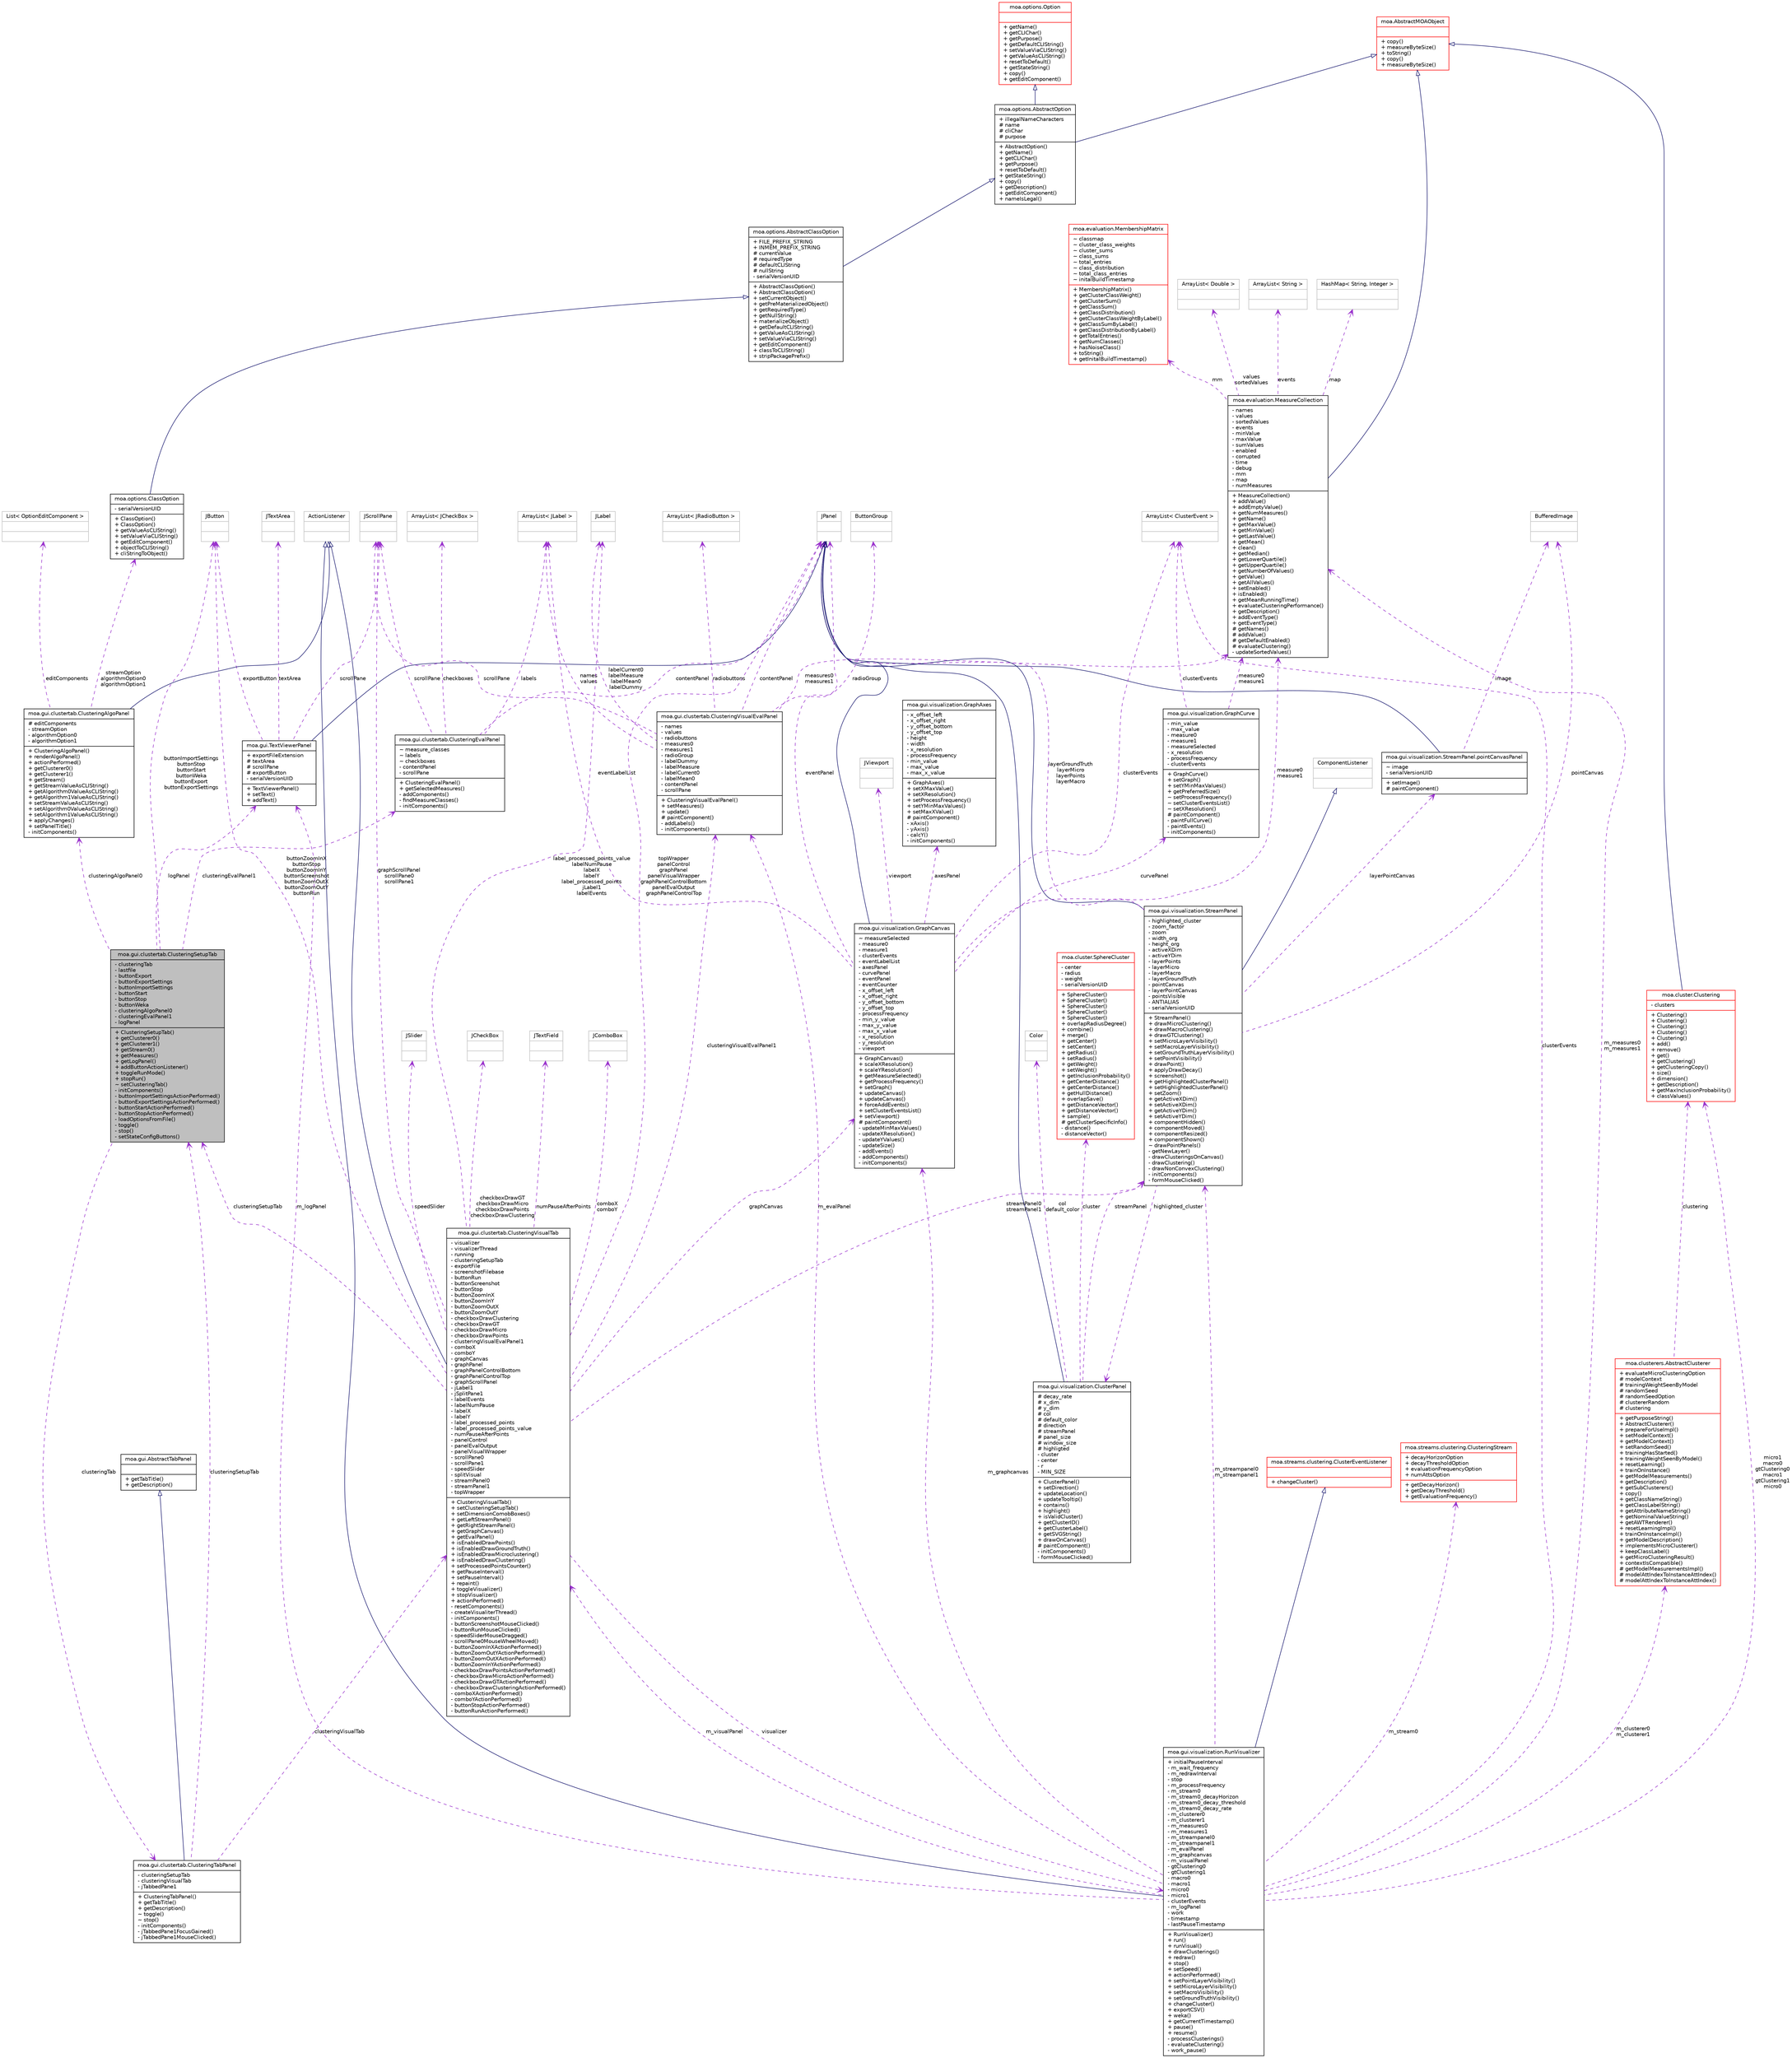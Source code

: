 digraph G
{
  edge [fontname="Helvetica",fontsize="10",labelfontname="Helvetica",labelfontsize="10"];
  node [fontname="Helvetica",fontsize="10",shape=record];
  Node1 [label="{moa.gui.clustertab.ClusteringSetupTab\n|- clusteringTab\l- lastfile\l- buttonExport\l- buttonExportSettings\l- buttonImportSettings\l- buttonStart\l- buttonStop\l- buttonWeka\l- clusteringAlgoPanel0\l- clusteringEvalPanel1\l- logPanel\l|+ ClusteringSetupTab()\l+ getClusterer0()\l+ getClusterer1()\l+ getStream0()\l+ getMeasures()\l+ getLogPanel()\l+ addButtonActionListener()\l+ toggleRunMode()\l+ stopRun()\l~ setClusteringTab()\l- initComponents()\l- buttonImportSettingsActionPerformed()\l- buttonExportSettingsActionPerformed()\l- buttonStartActionPerformed()\l- buttonStopActionPerformed()\l- loadOptionsFromFile()\l- toggle()\l- stop()\l- setStateConfigButtons()\l}",height=0.2,width=0.4,color="black", fillcolor="grey75", style="filled" fontcolor="black"];
  Node2 -> Node1 [dir=back,color="darkorchid3",fontsize="10",style="dashed",label="buttonImportSettings\nbuttonStop\nbuttonStart\nbuttonWeka\nbuttonExport\nbuttonExportSettings",arrowtail="open",fontname="Helvetica"];
  Node2 [label="{JButton\n||}",height=0.2,width=0.4,color="grey75", fillcolor="white", style="filled"];
  Node3 -> Node1 [dir=back,color="darkorchid3",fontsize="10",style="dashed",label="clusteringEvalPanel1",arrowtail="open",fontname="Helvetica"];
  Node3 [label="{moa.gui.clustertab.ClusteringEvalPanel\n|~ measure_classes\l~ labels\l~ checkboxes\l- contentPanel\l- scrollPane\l|+ ClusteringEvalPanel()\l+ getSelectedMeasures()\l- addComponents()\l- findMeasureClasses()\l- initComponents()\l}",height=0.2,width=0.4,color="black", fillcolor="white", style="filled",URL="$classmoa_1_1gui_1_1clustertab_1_1ClusteringEvalPanel.html"];
  Node4 -> Node3 [dir=back,color="darkorchid3",fontsize="10",style="dashed",label="checkboxes",arrowtail="open",fontname="Helvetica"];
  Node4 [label="{ArrayList\< JCheckBox \>\n||}",height=0.2,width=0.4,color="grey75", fillcolor="white", style="filled"];
  Node5 -> Node3 [dir=back,color="darkorchid3",fontsize="10",style="dashed",label="labels",arrowtail="open",fontname="Helvetica"];
  Node5 [label="{ArrayList\< JLabel \>\n||}",height=0.2,width=0.4,color="grey75", fillcolor="white", style="filled"];
  Node6 -> Node3 [dir=back,color="darkorchid3",fontsize="10",style="dashed",label="contentPanel",arrowtail="open",fontname="Helvetica"];
  Node6 [label="{JPanel\n||}",height=0.2,width=0.4,color="grey75", fillcolor="white", style="filled"];
  Node7 -> Node3 [dir=back,color="darkorchid3",fontsize="10",style="dashed",label="scrollPane",arrowtail="open",fontname="Helvetica"];
  Node7 [label="{JScrollPane\n||}",height=0.2,width=0.4,color="grey75", fillcolor="white", style="filled"];
  Node8 -> Node1 [dir=back,color="darkorchid3",fontsize="10",style="dashed",label="clusteringAlgoPanel0",arrowtail="open",fontname="Helvetica"];
  Node8 [label="{moa.gui.clustertab.ClusteringAlgoPanel\n|# editComponents\l- streamOption\l- algorithmOption0\l- algorithmOption1\l|+ ClusteringAlgoPanel()\l+ renderAlgoPanel()\l+ actionPerformed()\l+ getClusterer0()\l+ getClusterer1()\l+ getStream()\l+ getStreamValueAsCLIString()\l+ getAlgorithm0ValueAsCLIString()\l+ getAlgorithm1ValueAsCLIString()\l+ setStreamValueAsCLIString()\l+ setAlgorithm0ValueAsCLIString()\l+ setAlgorithm1ValueAsCLIString()\l+ applyChanges()\l+ setPanelTitle()\l- initComponents()\l}",height=0.2,width=0.4,color="black", fillcolor="white", style="filled",URL="$classmoa_1_1gui_1_1clustertab_1_1ClusteringAlgoPanel.html"];
  Node9 -> Node8 [dir=back,color="midnightblue",fontsize="10",style="solid",arrowtail="empty",fontname="Helvetica"];
  Node9 [label="{ActionListener\n||}",height=0.2,width=0.4,color="grey75", fillcolor="white", style="filled"];
  Node10 -> Node8 [dir=back,color="darkorchid3",fontsize="10",style="dashed",label="streamOption\nalgorithmOption0\nalgorithmOption1",arrowtail="open",fontname="Helvetica"];
  Node10 [label="{moa.options.ClassOption\n|- serialVersionUID\l|+ ClassOption()\l+ ClassOption()\l+ getValueAsCLIString()\l+ setValueViaCLIString()\l+ getEditComponent()\l+ objectToCLIString()\l+ cliStringToObject()\l}",height=0.2,width=0.4,color="black", fillcolor="white", style="filled",URL="$classmoa_1_1options_1_1ClassOption.html",tooltip="Class option."];
  Node11 -> Node10 [dir=back,color="midnightblue",fontsize="10",style="solid",arrowtail="empty",fontname="Helvetica"];
  Node11 [label="{moa.options.AbstractClassOption\n|+ FILE_PREFIX_STRING\l+ INMEM_PREFIX_STRING\l# currentValue\l# requiredType\l# defaultCLIString\l# nullString\l- serialVersionUID\l|+ AbstractClassOption()\l+ AbstractClassOption()\l+ setCurrentObject()\l+ getPreMaterializedObject()\l+ getRequiredType()\l+ getNullString()\l+ materializeObject()\l+ getDefaultCLIString()\l+ getValueAsCLIString()\l+ setValueViaCLIString()\l+ getEditComponent()\l+ classToCLIString()\l+ stripPackagePrefix()\l}",height=0.2,width=0.4,color="black", fillcolor="white", style="filled",URL="$classmoa_1_1options_1_1AbstractClassOption.html",tooltip="Abstract class option."];
  Node12 -> Node11 [dir=back,color="midnightblue",fontsize="10",style="solid",arrowtail="empty",fontname="Helvetica"];
  Node12 [label="{moa.options.AbstractOption\n|+ illegalNameCharacters\l# name\l# cliChar\l# purpose\l|+ AbstractOption()\l+ getName()\l+ getCLIChar()\l+ getPurpose()\l+ resetToDefault()\l+ getStateString()\l+ copy()\l+ getDescription()\l+ getEditComponent()\l+ nameIsLegal()\l}",height=0.2,width=0.4,color="black", fillcolor="white", style="filled",URL="$classmoa_1_1options_1_1AbstractOption.html",tooltip="Abstract option."];
  Node13 -> Node12 [dir=back,color="midnightblue",fontsize="10",style="solid",arrowtail="empty",fontname="Helvetica"];
  Node13 [label="{moa.AbstractMOAObject\n||+ copy()\l+ measureByteSize()\l+ toString()\l+ copy()\l+ measureByteSize()\l}",height=0.2,width=0.4,color="red", fillcolor="white", style="filled",URL="$classmoa_1_1AbstractMOAObject.html",tooltip="Abstract MOA Object."];
  Node14 -> Node12 [dir=back,color="midnightblue",fontsize="10",style="solid",arrowtail="empty",fontname="Helvetica"];
  Node14 [label="{moa.options.Option\n||+ getName()\l+ getCLIChar()\l+ getPurpose()\l+ getDefaultCLIString()\l+ setValueViaCLIString()\l+ getValueAsCLIString()\l+ resetToDefault()\l+ getStateString()\l+ copy()\l+ getEditComponent()\l}",height=0.2,width=0.4,color="red", fillcolor="white", style="filled",URL="$interfacemoa_1_1options_1_1Option.html",tooltip="Interface representing an option or parameter."];
  Node15 -> Node8 [dir=back,color="darkorchid3",fontsize="10",style="dashed",label="editComponents",arrowtail="open",fontname="Helvetica"];
  Node15 [label="{List\< OptionEditComponent \>\n||}",height=0.2,width=0.4,color="grey75", fillcolor="white", style="filled"];
  Node16 -> Node1 [dir=back,color="darkorchid3",fontsize="10",style="dashed",label="logPanel",arrowtail="open",fontname="Helvetica"];
  Node16 [label="{moa.gui.TextViewerPanel\n|+ exportFileExtension\l# textArea\l# scrollPane\l# exportButton\l- serialVersionUID\l|+ TextViewerPanel()\l+ setText()\l+ addText()\l}",height=0.2,width=0.4,color="black", fillcolor="white", style="filled",URL="$classmoa_1_1gui_1_1TextViewerPanel.html",tooltip="This panel displays text."];
  Node6 -> Node16 [dir=back,color="midnightblue",fontsize="10",style="solid",arrowtail="empty",fontname="Helvetica"];
  Node2 -> Node16 [dir=back,color="darkorchid3",fontsize="10",style="dashed",label="exportButton",arrowtail="open",fontname="Helvetica"];
  Node17 -> Node16 [dir=back,color="darkorchid3",fontsize="10",style="dashed",label="textArea",arrowtail="open",fontname="Helvetica"];
  Node17 [label="{JTextArea\n||}",height=0.2,width=0.4,color="grey75", fillcolor="white", style="filled"];
  Node7 -> Node16 [dir=back,color="darkorchid3",fontsize="10",style="dashed",label="scrollPane",arrowtail="open",fontname="Helvetica"];
  Node18 -> Node1 [dir=back,color="darkorchid3",fontsize="10",style="dashed",label="clusteringTab",arrowtail="open",fontname="Helvetica"];
  Node18 [label="{moa.gui.clustertab.ClusteringTabPanel\n|- clusteringSetupTab\l- clusteringVisualTab\l- jTabbedPane1\l|+ ClusteringTabPanel()\l+ getTabTitle()\l+ getDescription()\l~ toggle()\l~ stop()\l- initComponents()\l- jTabbedPane1FocusGained()\l- jTabbedPane1MouseClicked()\l}",height=0.2,width=0.4,color="black", fillcolor="white", style="filled",URL="$classmoa_1_1gui_1_1clustertab_1_1ClusteringTabPanel.html"];
  Node19 -> Node18 [dir=back,color="midnightblue",fontsize="10",style="solid",arrowtail="empty",fontname="Helvetica"];
  Node19 [label="{moa.gui.AbstractTabPanel\n||+ getTabTitle()\l+ getDescription()\l}",height=0.2,width=0.4,color="black", fillcolor="white", style="filled",URL="$classmoa_1_1gui_1_1AbstractTabPanel.html",tooltip="Abstract Tab Panel."];
  Node20 -> Node18 [dir=back,color="darkorchid3",fontsize="10",style="dashed",label="clusteringVisualTab",arrowtail="open",fontname="Helvetica"];
  Node20 [label="{moa.gui.clustertab.ClusteringVisualTab\n|- visualizer\l- visualizerThread\l- running\l- clusteringSetupTab\l- exportFile\l- screenshotFilebase\l- buttonRun\l- buttonScreenshot\l- buttonStop\l- buttonZoomInX\l- buttonZoomInY\l- buttonZoomOutX\l- buttonZoomOutY\l- checkboxDrawClustering\l- checkboxDrawGT\l- checkboxDrawMicro\l- checkboxDrawPoints\l- clusteringVisualEvalPanel1\l- comboX\l- comboY\l- graphCanvas\l- graphPanel\l- graphPanelControlBottom\l- graphPanelControlTop\l- graphScrollPanel\l- jLabel1\l- jSplitPane1\l- labelEvents\l- labelNumPause\l- labelX\l- labelY\l- label_processed_points\l- label_processed_points_value\l- numPauseAfterPoints\l- panelControl\l- panelEvalOutput\l- panelVisualWrapper\l- scrollPane0\l- scrollPane1\l- speedSlider\l- splitVisual\l- streamPanel0\l- streamPanel1\l- topWrapper\l|+ ClusteringVisualTab()\l+ setClusteringSetupTab()\l+ setDimensionComobBoxes()\l+ getLeftStreamPanel()\l+ getRightStreamPanel()\l+ getGraphCanvas()\l+ getEvalPanel()\l+ isEnabledDrawPoints()\l+ isEnabledDrawGroundTruth()\l+ isEnabledDrawMicroclustering()\l+ isEnabledDrawClustering()\l+ setProcessedPointsCounter()\l+ getPauseInterval()\l+ setPauseInterval()\l+ repaint()\l+ toggleVisualizer()\l+ stopVisualizer()\l+ actionPerformed()\l- resetComponents()\l- createVisualiterThread()\l- initComponents()\l- buttonScreenshotMouseClicked()\l- buttonRunMouseClicked()\l- speedSliderMouseDragged()\l- scrollPane0MouseWheelMoved()\l- buttonZoomInXActionPerformed()\l- buttonZoomOutYActionPerformed()\l- buttonZoomOutXActionPerformed()\l- buttonZoomInYActionPerformed()\l- checkboxDrawPointsActionPerformed()\l- checkboxDrawMicroActionPerformed()\l- checkboxDrawGTActionPerformed()\l- checkboxDrawClusteringActionPerformed()\l- comboXActionPerformed()\l- comboYActionPerformed()\l- buttonStopActionPerformed()\l- buttonRunActionPerformed()\l}",height=0.2,width=0.4,color="black", fillcolor="white", style="filled",URL="$classmoa_1_1gui_1_1clustertab_1_1ClusteringVisualTab.html"];
  Node9 -> Node20 [dir=back,color="midnightblue",fontsize="10",style="solid",arrowtail="empty",fontname="Helvetica"];
  Node21 -> Node20 [dir=back,color="darkorchid3",fontsize="10",style="dashed",label="speedSlider",arrowtail="open",fontname="Helvetica"];
  Node21 [label="{JSlider\n||}",height=0.2,width=0.4,color="grey75", fillcolor="white", style="filled"];
  Node22 -> Node20 [dir=back,color="darkorchid3",fontsize="10",style="dashed",label="clusteringVisualEvalPanel1",arrowtail="open",fontname="Helvetica"];
  Node22 [label="{moa.gui.clustertab.ClusteringVisualEvalPanel\n|- names\l- values\l- radiobuttons\l- measures0\l- measures1\l- radioGroup\l- labelDummy\l- labelMeasure\l- labelCurrent0\l- labelMean0\l- contentPanel\l- scrollPane\l|+ ClusteringVisualEvalPanel()\l+ setMeasures()\l+ update()\l# paintComponent()\l- addLabels()\l- initComponents()\l}",height=0.2,width=0.4,color="black", fillcolor="white", style="filled",URL="$classmoa_1_1gui_1_1clustertab_1_1ClusteringVisualEvalPanel.html"];
  Node23 -> Node22 [dir=back,color="darkorchid3",fontsize="10",style="dashed",label="radiobuttons",arrowtail="open",fontname="Helvetica"];
  Node23 [label="{ArrayList\< JRadioButton \>\n||}",height=0.2,width=0.4,color="grey75", fillcolor="white", style="filled"];
  Node24 -> Node22 [dir=back,color="darkorchid3",fontsize="10",style="dashed",label="radioGroup",arrowtail="open",fontname="Helvetica"];
  Node24 [label="{ButtonGroup\n||}",height=0.2,width=0.4,color="grey75", fillcolor="white", style="filled"];
  Node5 -> Node22 [dir=back,color="darkorchid3",fontsize="10",style="dashed",label="names\nvalues",arrowtail="open",fontname="Helvetica"];
  Node25 -> Node22 [dir=back,color="darkorchid3",fontsize="10",style="dashed",label="measures0\nmeasures1",arrowtail="open",fontname="Helvetica"];
  Node25 [label="{moa.evaluation.MeasureCollection\n|- names\l- values\l- sortedValues\l- events\l- minValue\l- maxValue\l- sumValues\l- enabled\l- corrupted\l- time\l- debug\l- mm\l- map\l- numMeasures\l|+ MeasureCollection()\l+ addValue()\l+ addEmptyValue()\l+ getNumMeasures()\l+ getName()\l+ getMaxValue()\l+ getMinValue()\l+ getLastValue()\l+ getMean()\l+ clean()\l+ getMedian()\l+ getLowerQuartile()\l+ getUpperQuartile()\l+ getNumberOfValues()\l+ getValue()\l+ getAllValues()\l+ setEnabled()\l+ isEnabled()\l+ getMeanRunningTime()\l+ evaluateClusteringPerformance()\l+ getDescription()\l+ addEventType()\l+ getEventType()\l# getNames()\l# addValue()\l# getDefaultEnabled()\l# evaluateClustering()\l- updateSortedValues()\l}",height=0.2,width=0.4,color="black", fillcolor="white", style="filled",URL="$classmoa_1_1evaluation_1_1MeasureCollection.html"];
  Node13 -> Node25 [dir=back,color="midnightblue",fontsize="10",style="solid",arrowtail="empty",fontname="Helvetica"];
  Node26 -> Node25 [dir=back,color="darkorchid3",fontsize="10",style="dashed",label="mm",arrowtail="open",fontname="Helvetica"];
  Node26 [label="{moa.evaluation.MembershipMatrix\n|~ classmap\l~ cluster_class_weights\l~ cluster_sums\l~ class_sums\l~ total_entries\l~ class_distribution\l~ total_class_entries\l~ initalBuildTimestamp\l|+ MembershipMatrix()\l+ getClusterClassWeight()\l+ getClusterSum()\l+ getClassSum()\l+ getClassDistribution()\l+ getClusterClassWeightByLabel()\l+ getClassSumByLabel()\l+ getClassDistributionByLabel()\l+ getTotalEntries()\l+ getNumClasses()\l+ hasNoiseClass()\l+ toString()\l+ getInitalBuildTimestamp()\l}",height=0.2,width=0.4,color="red", fillcolor="white", style="filled",URL="$classmoa_1_1evaluation_1_1MembershipMatrix.html"];
  Node27 -> Node25 [dir=back,color="darkorchid3",fontsize="10",style="dashed",label="values\nsortedValues",arrowtail="open",fontname="Helvetica"];
  Node27 [label="{ArrayList\< Double \>\n||}",height=0.2,width=0.4,color="grey75", fillcolor="white", style="filled"];
  Node28 -> Node25 [dir=back,color="darkorchid3",fontsize="10",style="dashed",label="events",arrowtail="open",fontname="Helvetica"];
  Node28 [label="{ArrayList\< String \>\n||}",height=0.2,width=0.4,color="grey75", fillcolor="white", style="filled"];
  Node29 -> Node25 [dir=back,color="darkorchid3",fontsize="10",style="dashed",label="map",arrowtail="open",fontname="Helvetica"];
  Node29 [label="{HashMap\< String, Integer \>\n||}",height=0.2,width=0.4,color="grey75", fillcolor="white", style="filled"];
  Node30 -> Node22 [dir=back,color="darkorchid3",fontsize="10",style="dashed",label="labelCurrent0\nlabelMeasure\nlabelMean0\nlabelDummy",arrowtail="open",fontname="Helvetica"];
  Node30 [label="{JLabel\n||}",height=0.2,width=0.4,color="grey75", fillcolor="white", style="filled"];
  Node6 -> Node22 [dir=back,color="darkorchid3",fontsize="10",style="dashed",label="contentPanel",arrowtail="open",fontname="Helvetica"];
  Node7 -> Node22 [dir=back,color="darkorchid3",fontsize="10",style="dashed",label="scrollPane",arrowtail="open",fontname="Helvetica"];
  Node31 -> Node20 [dir=back,color="darkorchid3",fontsize="10",style="dashed",label="checkboxDrawGT\ncheckboxDrawMicro\ncheckboxDrawPoints\ncheckboxDrawClustering",arrowtail="open",fontname="Helvetica"];
  Node31 [label="{JCheckBox\n||}",height=0.2,width=0.4,color="grey75", fillcolor="white", style="filled"];
  Node2 -> Node20 [dir=back,color="darkorchid3",fontsize="10",style="dashed",label="buttonZoomInX\nbuttonStop\nbuttonZoomInY\nbuttonScreenshot\nbuttonZoomOutX\nbuttonZoomOutY\nbuttonRun",arrowtail="open",fontname="Helvetica"];
  Node32 -> Node20 [dir=back,color="darkorchid3",fontsize="10",style="dashed",label="numPauseAfterPoints",arrowtail="open",fontname="Helvetica"];
  Node32 [label="{JTextField\n||}",height=0.2,width=0.4,color="grey75", fillcolor="white", style="filled"];
  Node33 -> Node20 [dir=back,color="darkorchid3",fontsize="10",style="dashed",label="streamPanel0\nstreamPanel1",arrowtail="open",fontname="Helvetica"];
  Node33 [label="{moa.gui.visualization.StreamPanel\n|- highlighted_cluster\l- zoom_factor\l- zoom\l- width_org\l- height_org\l- activeXDim\l- activeYDim\l- layerPoints\l- layerMicro\l- layerMacro\l- layerGroundTruth\l- pointCanvas\l- layerPointCanvas\l- pointsVisible\l- ANTIALIAS\l- serialVersionUID\l|+ StreamPanel()\l+ drawMicroClustering()\l+ drawMacroClustering()\l+ drawGTClustering()\l+ setMicroLayerVisibility()\l+ setMacroLayerVisibility()\l+ setGroundTruthLayerVisibility()\l+ setPointVisibility()\l+ drawPoint()\l+ applyDrawDecay()\l+ screenshot()\l+ getHighlightedClusterPanel()\l+ setHighlightedClusterPanel()\l+ setZoom()\l+ getActiveXDim()\l+ setActiveXDim()\l+ getActiveYDim()\l+ setActiveYDim()\l+ componentHidden()\l+ componentMoved()\l+ componentResized()\l+ componentShown()\l~ drawPointPanels()\l- getNewLayer()\l- drawClusteringsOnCanvas()\l- drawClustering()\l- drawNonConvexClustering()\l- initComponents()\l- formMouseClicked()\l}",height=0.2,width=0.4,color="black", fillcolor="white", style="filled",URL="$classmoa_1_1gui_1_1visualization_1_1StreamPanel.html"];
  Node6 -> Node33 [dir=back,color="midnightblue",fontsize="10",style="solid",arrowtail="empty",fontname="Helvetica"];
  Node34 -> Node33 [dir=back,color="midnightblue",fontsize="10",style="solid",arrowtail="empty",fontname="Helvetica"];
  Node34 [label="{ComponentListener\n||}",height=0.2,width=0.4,color="grey75", fillcolor="white", style="filled"];
  Node35 -> Node33 [dir=back,color="darkorchid3",fontsize="10",style="dashed",label="highlighted_cluster",arrowtail="open",fontname="Helvetica"];
  Node35 [label="{moa.gui.visualization.ClusterPanel\n|# decay_rate\l# x_dim\l# y_dim\l# col\l# default_color\l# direction\l# streamPanel\l# panel_size\l# window_size\l# highligted\l- cluster\l- center\l- r\l- MIN_SIZE\l|+ ClusterPanel()\l+ setDirection()\l+ updateLocation()\l+ updateTooltip()\l+ contains()\l+ highlight()\l+ isValidCluster()\l+ getClusterID()\l+ getClusterLabel()\l+ getSVGString()\l+ drawOnCanvas()\l# paintComponent()\l- initComponents()\l- formMouseClicked()\l}",height=0.2,width=0.4,color="black", fillcolor="white", style="filled",URL="$classmoa_1_1gui_1_1visualization_1_1ClusterPanel.html"];
  Node6 -> Node35 [dir=back,color="midnightblue",fontsize="10",style="solid",arrowtail="empty",fontname="Helvetica"];
  Node36 -> Node35 [dir=back,color="darkorchid3",fontsize="10",style="dashed",label="col\ndefault_color",arrowtail="open",fontname="Helvetica"];
  Node36 [label="{Color\n||}",height=0.2,width=0.4,color="grey75", fillcolor="white", style="filled"];
  Node37 -> Node35 [dir=back,color="darkorchid3",fontsize="10",style="dashed",label="cluster",arrowtail="open",fontname="Helvetica"];
  Node37 [label="{moa.cluster.SphereCluster\n|- center\l- radius\l- weight\l- serialVersionUID\l|+ SphereCluster()\l+ SphereCluster()\l+ SphereCluster()\l+ SphereCluster()\l+ SphereCluster()\l+ overlapRadiusDegree()\l+ combine()\l+ merge()\l+ getCenter()\l+ setCenter()\l+ getRadius()\l+ setRadius()\l+ getWeight()\l+ setWeight()\l+ getInclusionProbability()\l+ getCenterDistance()\l+ getCenterDistance()\l+ getHullDistance()\l+ overlapSave()\l+ getDistanceVector()\l+ getDistanceVector()\l+ sample()\l# getClusterSpecificInfo()\l- distance()\l- distanceVector()\l}",height=0.2,width=0.4,color="red", fillcolor="white", style="filled",URL="$classmoa_1_1cluster_1_1SphereCluster.html",tooltip="A simple implementation of the Cluster interface representing spherical clusters..."];
  Node33 -> Node35 [dir=back,color="darkorchid3",fontsize="10",style="dashed",label="streamPanel",arrowtail="open",fontname="Helvetica"];
  Node38 -> Node33 [dir=back,color="darkorchid3",fontsize="10",style="dashed",label="layerPointCanvas",arrowtail="open",fontname="Helvetica"];
  Node38 [label="{moa.gui.visualization.StreamPanel.pointCanvasPanel\n|~ image\l- serialVersionUID\l|+ setImage()\l# paintComponent()\l}",height=0.2,width=0.4,color="black", fillcolor="white", style="filled",URL="$classmoa_1_1gui_1_1visualization_1_1StreamPanel_1_1pointCanvasPanel.html"];
  Node6 -> Node38 [dir=back,color="midnightblue",fontsize="10",style="solid",arrowtail="empty",fontname="Helvetica"];
  Node39 -> Node38 [dir=back,color="darkorchid3",fontsize="10",style="dashed",label="image",arrowtail="open",fontname="Helvetica"];
  Node39 [label="{BufferedImage\n||}",height=0.2,width=0.4,color="grey75", fillcolor="white", style="filled"];
  Node39 -> Node33 [dir=back,color="darkorchid3",fontsize="10",style="dashed",label="pointCanvas",arrowtail="open",fontname="Helvetica"];
  Node6 -> Node33 [dir=back,color="darkorchid3",fontsize="10",style="dashed",label="layerGroundTruth\nlayerMicro\nlayerPoints\nlayerMacro",arrowtail="open",fontname="Helvetica"];
  Node40 -> Node20 [dir=back,color="darkorchid3",fontsize="10",style="dashed",label="visualizer",arrowtail="open",fontname="Helvetica"];
  Node40 [label="{moa.gui.visualization.RunVisualizer\n|+ initialPauseInterval\l- m_wait_frequency\l- m_redrawInterval\l- stop\l- m_processFrequency\l- m_stream0\l- m_stream0_decayHorizon\l- m_stream0_decay_threshold\l- m_stream0_decay_rate\l- m_clusterer0\l- m_clusterer1\l- m_measures0\l- m_measures1\l- m_streampanel0\l- m_streampanel1\l- m_evalPanel\l- m_graphcanvas\l- m_visualPanel\l- gtClustering0\l- gtClustering1\l- macro0\l- macro1\l- micro0\l- micro1\l- clusterEvents\l- m_logPanel\l- work\l- timestamp\l- lastPauseTimestamp\l|+ RunVisualizer()\l+ run()\l+ runVisual()\l+ drawClusterings()\l+ redraw()\l+ stop()\l+ setSpeed()\l+ actionPerformed()\l+ setPointLayerVisibility()\l+ setMicroLayerVisibility()\l+ setMacroVisibility()\l+ setGroundTruthVisibility()\l+ changeCluster()\l+ exportCSV()\l+ weka()\l+ getCurrentTimestamp()\l+ pause()\l+ resume()\l- processClusterings()\l- evaluateClustering()\l- work_pause()\l}",height=0.2,width=0.4,color="black", fillcolor="white", style="filled",URL="$classmoa_1_1gui_1_1visualization_1_1RunVisualizer.html"];
  Node9 -> Node40 [dir=back,color="midnightblue",fontsize="10",style="solid",arrowtail="empty",fontname="Helvetica"];
  Node41 -> Node40 [dir=back,color="midnightblue",fontsize="10",style="solid",arrowtail="empty",fontname="Helvetica"];
  Node41 [label="{moa.streams.clustering.ClusterEventListener\n||+ changeCluster()\l}",height=0.2,width=0.4,color="red", fillcolor="white", style="filled",URL="$interfacemoa_1_1streams_1_1clustering_1_1ClusterEventListener.html"];
  Node22 -> Node40 [dir=back,color="darkorchid3",fontsize="10",style="dashed",label="m_evalPanel",arrowtail="open",fontname="Helvetica"];
  Node42 -> Node40 [dir=back,color="darkorchid3",fontsize="10",style="dashed",label="micro1\nmacro0\ngtClustering0\nmacro1\ngtClustering1\nmicro0",arrowtail="open",fontname="Helvetica"];
  Node42 [label="{moa.cluster.Clustering\n|- clusters\l|+ Clustering()\l+ Clustering()\l+ Clustering()\l+ Clustering()\l+ Clustering()\l+ add()\l+ remove()\l+ get()\l+ getClustering()\l+ getClusteringCopy()\l+ size()\l+ dimension()\l+ getDescription()\l+ getMaxInclusionProbability()\l+ classValues()\l}",height=0.2,width=0.4,color="red", fillcolor="white", style="filled",URL="$classmoa_1_1cluster_1_1Clustering.html"];
  Node13 -> Node42 [dir=back,color="midnightblue",fontsize="10",style="solid",arrowtail="empty",fontname="Helvetica"];
  Node33 -> Node40 [dir=back,color="darkorchid3",fontsize="10",style="dashed",label="m_streampanel0\nm_streampanel1",arrowtail="open",fontname="Helvetica"];
  Node16 -> Node40 [dir=back,color="darkorchid3",fontsize="10",style="dashed",label="m_logPanel",arrowtail="open",fontname="Helvetica"];
  Node25 -> Node40 [dir=back,color="darkorchid3",fontsize="10",style="dashed",label="m_measures0\nm_measures1",arrowtail="open",fontname="Helvetica"];
  Node43 -> Node40 [dir=back,color="darkorchid3",fontsize="10",style="dashed",label="m_clusterer0\nm_clusterer1",arrowtail="open",fontname="Helvetica"];
  Node43 [label="{moa.clusterers.AbstractClusterer\n|+ evaluateMicroClusteringOption\l# modelContext\l# trainingWeightSeenByModel\l# randomSeed\l# randomSeedOption\l# clustererRandom\l# clustering\l|+ getPurposeString()\l+ AbstractClusterer()\l+ prepareForUseImpl()\l+ setModelContext()\l+ getModelContext()\l+ setRandomSeed()\l+ trainingHasStarted()\l+ trainingWeightSeenByModel()\l+ resetLearning()\l+ trainOnInstance()\l+ getModelMeasurements()\l+ getDescription()\l+ getSubClusterers()\l+ copy()\l+ getClassNameString()\l+ getClassLabelString()\l+ getAttributeNameString()\l+ getNominalValueString()\l+ getAWTRenderer()\l+ resetLearningImpl()\l+ trainOnInstanceImpl()\l+ getModelDescription()\l+ implementsMicroClusterer()\l+ keepClassLabel()\l+ getMicroClusteringResult()\l+ contextIsCompatible()\l# getModelMeasurementsImpl()\l# modelAttIndexToInstanceAttIndex()\l# modelAttIndexToInstanceAttIndex()\l}",height=0.2,width=0.4,color="red", fillcolor="white", style="filled",URL="$classmoa_1_1clusterers_1_1AbstractClusterer.html"];
  Node42 -> Node43 [dir=back,color="darkorchid3",fontsize="10",style="dashed",label="clustering",arrowtail="open",fontname="Helvetica"];
  Node44 -> Node40 [dir=back,color="darkorchid3",fontsize="10",style="dashed",label="m_stream0",arrowtail="open",fontname="Helvetica"];
  Node44 [label="{moa.streams.clustering.ClusteringStream\n|+ decayHorizonOption\l+ decayThresholdOption\l+ evaluationFrequencyOption\l+ numAttsOption\l|+ getDecayHorizon()\l+ getDecayThreshold()\l+ getEvaluationFrequency()\l}",height=0.2,width=0.4,color="red", fillcolor="white", style="filled",URL="$classmoa_1_1streams_1_1clustering_1_1ClusteringStream.html"];
  Node45 -> Node40 [dir=back,color="darkorchid3",fontsize="10",style="dashed",label="m_graphcanvas",arrowtail="open",fontname="Helvetica"];
  Node45 [label="{moa.gui.visualization.GraphCanvas\n|~ measureSelected\l- measure0\l- measure1\l- clusterEvents\l- eventLabelList\l- axesPanel\l- curvePanel\l- eventPanel\l- eventCounter\l- x_offset_left\l- x_offset_right\l- y_offset_bottom\l- y_offset_top\l- processFrequency\l- min_y_value\l- max_y_value\l- max_x_value\l- x_resolution\l- y_resolution\l- viewport\l|+ GraphCanvas()\l+ scaleXResolution()\l+ scaleYResolution()\l+ getMeasureSelected()\l+ getProcessFrequency()\l+ setGraph()\l+ updateCanvas()\l+ updateCanvas()\l+ forceAddEvents()\l+ setClusterEventsList()\l+ setViewport()\l# paintComponent()\l- updateMinMaxValues()\l- updateXResolution()\l- updateYValues()\l- updateSize()\l- addEvents()\l- addComponents()\l- initComponents()\l}",height=0.2,width=0.4,color="black", fillcolor="white", style="filled",URL="$classmoa_1_1gui_1_1visualization_1_1GraphCanvas.html"];
  Node6 -> Node45 [dir=back,color="midnightblue",fontsize="10",style="solid",arrowtail="empty",fontname="Helvetica"];
  Node46 -> Node45 [dir=back,color="darkorchid3",fontsize="10",style="dashed",label="curvePanel",arrowtail="open",fontname="Helvetica"];
  Node46 [label="{moa.gui.visualization.GraphCurve\n|- min_value\l- max_value\l- measure0\l- measure1\l- measureSelected\l- x_resolution\l- processFrequency\l- clusterEvents\l|+ GraphCurve()\l+ setGraph()\l+ setYMinMaxValues()\l+ getPreferredSize()\l~ setProcessFrequency()\l~ setClusterEventsList()\l~ setXResolution()\l# paintComponent()\l- paintFullCurve()\l- paintEvents()\l- initComponents()\l}",height=0.2,width=0.4,color="black", fillcolor="white", style="filled",URL="$classmoa_1_1gui_1_1visualization_1_1GraphCurve.html"];
  Node25 -> Node46 [dir=back,color="darkorchid3",fontsize="10",style="dashed",label="measure0\nmeasure1",arrowtail="open",fontname="Helvetica"];
  Node47 -> Node46 [dir=back,color="darkorchid3",fontsize="10",style="dashed",label="clusterEvents",arrowtail="open",fontname="Helvetica"];
  Node47 [label="{ArrayList\< ClusterEvent \>\n||}",height=0.2,width=0.4,color="grey75", fillcolor="white", style="filled"];
  Node5 -> Node45 [dir=back,color="darkorchid3",fontsize="10",style="dashed",label="eventLabelList",arrowtail="open",fontname="Helvetica"];
  Node48 -> Node45 [dir=back,color="darkorchid3",fontsize="10",style="dashed",label="viewport",arrowtail="open",fontname="Helvetica"];
  Node48 [label="{JViewport\n||}",height=0.2,width=0.4,color="grey75", fillcolor="white", style="filled"];
  Node25 -> Node45 [dir=back,color="darkorchid3",fontsize="10",style="dashed",label="measure0\nmeasure1",arrowtail="open",fontname="Helvetica"];
  Node6 -> Node45 [dir=back,color="darkorchid3",fontsize="10",style="dashed",label="eventPanel",arrowtail="open",fontname="Helvetica"];
  Node49 -> Node45 [dir=back,color="darkorchid3",fontsize="10",style="dashed",label="axesPanel",arrowtail="open",fontname="Helvetica"];
  Node49 [label="{moa.gui.visualization.GraphAxes\n|- x_offset_left\l- x_offset_right\l- y_offset_bottom\l- y_offset_top\l- height\l- width\l- x_resolution\l- processFrequency\l- min_value\l- max_value\l- max_x_value\l|+ GraphAxes()\l+ setXMaxValue()\l+ setXResolution()\l+ setProcessFrequency()\l+ setYMinMaxValues()\l+ setMaxXValue()\l# paintComponent()\l- xAxis()\l- yAxis()\l- calcY()\l- initComponents()\l}",height=0.2,width=0.4,color="black", fillcolor="white", style="filled",URL="$classmoa_1_1gui_1_1visualization_1_1GraphAxes.html"];
  Node47 -> Node45 [dir=back,color="darkorchid3",fontsize="10",style="dashed",label="clusterEvents",arrowtail="open",fontname="Helvetica"];
  Node47 -> Node40 [dir=back,color="darkorchid3",fontsize="10",style="dashed",label="clusterEvents",arrowtail="open",fontname="Helvetica"];
  Node20 -> Node40 [dir=back,color="darkorchid3",fontsize="10",style="dashed",label="m_visualPanel",arrowtail="open",fontname="Helvetica"];
  Node50 -> Node20 [dir=back,color="darkorchid3",fontsize="10",style="dashed",label="comboX\ncomboY",arrowtail="open",fontname="Helvetica"];
  Node50 [label="{JComboBox\n||}",height=0.2,width=0.4,color="grey75", fillcolor="white", style="filled"];
  Node30 -> Node20 [dir=back,color="darkorchid3",fontsize="10",style="dashed",label="label_processed_points_value\nlabelNumPause\nlabelX\nlabelY\nlabel_processed_points\njLabel1\nlabelEvents",arrowtail="open",fontname="Helvetica"];
  Node45 -> Node20 [dir=back,color="darkorchid3",fontsize="10",style="dashed",label="graphCanvas",arrowtail="open",fontname="Helvetica"];
  Node6 -> Node20 [dir=back,color="darkorchid3",fontsize="10",style="dashed",label="topWrapper\npanelControl\ngraphPanel\npanelVisualWrapper\ngraphPanelControlBottom\npanelEvalOutput\ngraphPanelControlTop",arrowtail="open",fontname="Helvetica"];
  Node7 -> Node20 [dir=back,color="darkorchid3",fontsize="10",style="dashed",label="graphScrollPanel\nscrollPane0\nscrollPane1",arrowtail="open",fontname="Helvetica"];
  Node1 -> Node20 [dir=back,color="darkorchid3",fontsize="10",style="dashed",label="clusteringSetupTab",arrowtail="open",fontname="Helvetica"];
  Node1 -> Node18 [dir=back,color="darkorchid3",fontsize="10",style="dashed",label="clusteringSetupTab",arrowtail="open",fontname="Helvetica"];
}
